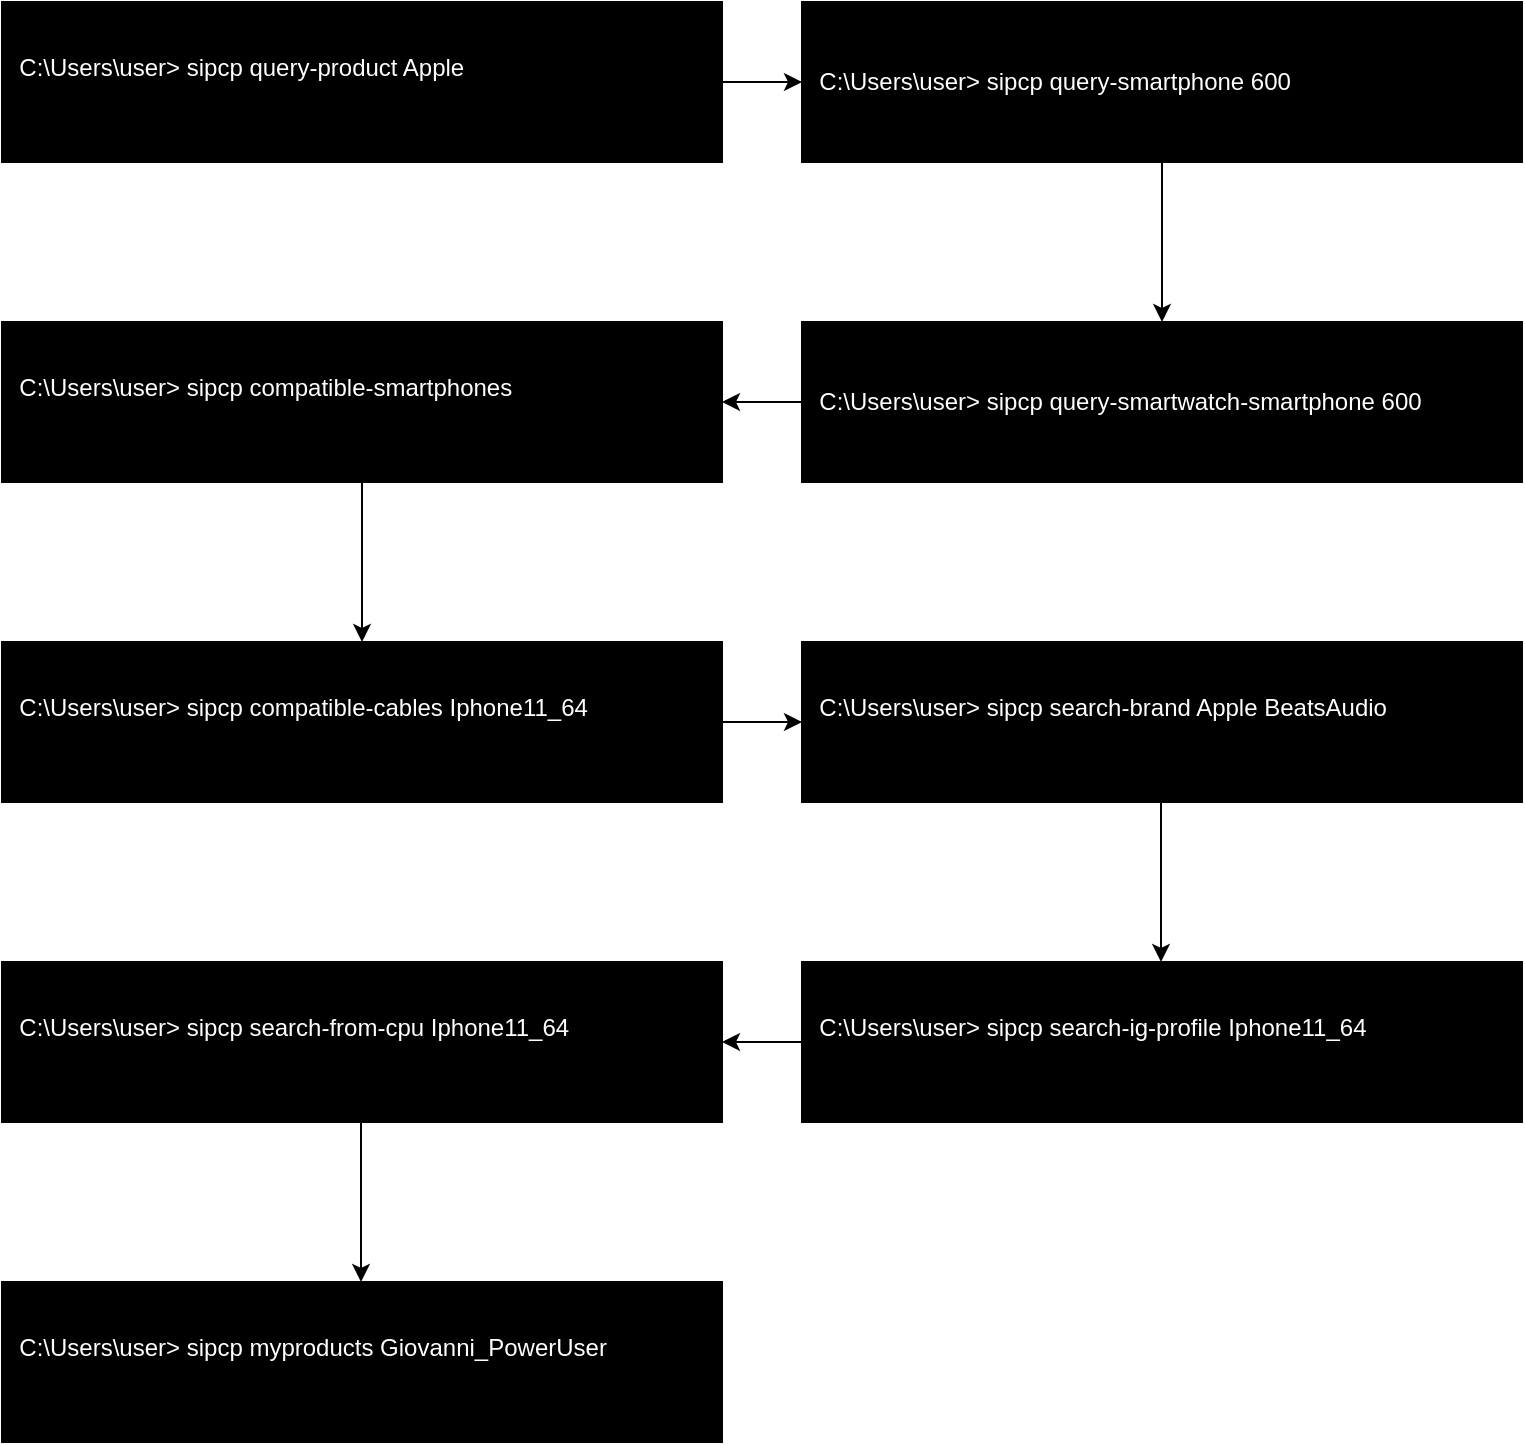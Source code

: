 <mxfile version="14.1.8" type="device"><diagram id="3WdLC3yyOcZU6s8zrqae" name="Page-1"><mxGraphModel dx="1024" dy="601" grid="1" gridSize="10" guides="1" tooltips="1" connect="1" arrows="1" fold="1" page="1" pageScale="1" pageWidth="827" pageHeight="1169" math="0" shadow="0"><root><mxCell id="0"/><mxCell id="1" parent="0"/><mxCell id="apRsZ_nj7lVkI67IfyTy-1" value="&amp;nbsp; C:\Users\user&amp;gt;&amp;nbsp;sipcp query-product Apple&amp;nbsp;&lt;br&gt;&lt;br&gt;" style="rounded=0;whiteSpace=wrap;html=1;fillColor=#000000;fontColor=#FFFFFF;align=left;" parent="1" vertex="1"><mxGeometry x="40" y="40" width="360" height="80" as="geometry"/></mxCell><mxCell id="apRsZ_nj7lVkI67IfyTy-3" value="&amp;nbsp; C:\Users\user&amp;gt;&amp;nbsp;sipcp query-smartphone 600&lt;br&gt;" style="rounded=0;whiteSpace=wrap;html=1;fillColor=#000000;fontColor=#FFFFFF;align=left;" parent="1" vertex="1"><mxGeometry x="440" y="40" width="360" height="80" as="geometry"/></mxCell><mxCell id="apRsZ_nj7lVkI67IfyTy-4" value="" style="endArrow=classic;html=1;fontColor=#FFFFFF;exitX=1;exitY=0.5;exitDx=0;exitDy=0;entryX=0;entryY=0.5;entryDx=0;entryDy=0;" parent="1" source="apRsZ_nj7lVkI67IfyTy-1" target="apRsZ_nj7lVkI67IfyTy-3" edge="1"><mxGeometry width="50" height="50" relative="1" as="geometry"><mxPoint x="390" y="70" as="sourcePoint"/><mxPoint x="440" y="20" as="targetPoint"/></mxGeometry></mxCell><mxCell id="apRsZ_nj7lVkI67IfyTy-5" value="" style="endArrow=classic;html=1;fontColor=#FFFFFF;exitX=0.5;exitY=1;exitDx=0;exitDy=0;entryX=0.5;entryY=0;entryDx=0;entryDy=0;" parent="1" source="apRsZ_nj7lVkI67IfyTy-3" target="apRsZ_nj7lVkI67IfyTy-6" edge="1"><mxGeometry width="50" height="50" relative="1" as="geometry"><mxPoint x="370" y="90" as="sourcePoint"/><mxPoint x="660" y="200" as="targetPoint"/></mxGeometry></mxCell><mxCell id="apRsZ_nj7lVkI67IfyTy-6" value="&amp;nbsp; C:\Users\user&amp;gt;&amp;nbsp;sipcp query-smartwatch-smartphone 600&lt;br&gt;" style="rounded=0;whiteSpace=wrap;html=1;fillColor=#000000;fontColor=#FFFFFF;align=left;" parent="1" vertex="1"><mxGeometry x="440" y="200" width="360" height="80" as="geometry"/></mxCell><mxCell id="apRsZ_nj7lVkI67IfyTy-7" value="&amp;nbsp; C:\Users\user&amp;gt;&amp;nbsp;sipcp compatible-smartphones&lt;br&gt;&lt;br&gt;" style="rounded=0;whiteSpace=wrap;html=1;fillColor=#000000;fontColor=#FFFFFF;align=left;" parent="1" vertex="1"><mxGeometry x="40" y="200" width="360" height="80" as="geometry"/></mxCell><mxCell id="apRsZ_nj7lVkI67IfyTy-8" value="" style="endArrow=classic;html=1;fontColor=#FFFFFF;exitX=0;exitY=0.5;exitDx=0;exitDy=0;entryX=1;entryY=0.5;entryDx=0;entryDy=0;" parent="1" source="apRsZ_nj7lVkI67IfyTy-6" target="apRsZ_nj7lVkI67IfyTy-7" edge="1"><mxGeometry width="50" height="50" relative="1" as="geometry"><mxPoint x="330" y="90" as="sourcePoint"/><mxPoint x="490" y="90" as="targetPoint"/></mxGeometry></mxCell><mxCell id="apRsZ_nj7lVkI67IfyTy-9" value="" style="endArrow=classic;html=1;fontColor=#FFFFFF;exitX=0.5;exitY=1;exitDx=0;exitDy=0;entryX=0.5;entryY=0;entryDx=0;entryDy=0;" parent="1" source="apRsZ_nj7lVkI67IfyTy-7" target="apRsZ_nj7lVkI67IfyTy-10" edge="1"><mxGeometry width="50" height="50" relative="1" as="geometry"><mxPoint x="179.5" y="280" as="sourcePoint"/><mxPoint x="179.5" y="360" as="targetPoint"/></mxGeometry></mxCell><mxCell id="apRsZ_nj7lVkI67IfyTy-10" value="&amp;nbsp; C:\Users\user&amp;gt; sipcp compatible-cables Iphone11_64&lt;br&gt;&lt;br&gt;" style="rounded=0;whiteSpace=wrap;html=1;fillColor=#000000;fontColor=#FFFFFF;align=left;" parent="1" vertex="1"><mxGeometry x="40" y="360" width="360" height="80" as="geometry"/></mxCell><mxCell id="apRsZ_nj7lVkI67IfyTy-11" value="&amp;nbsp; C:\Users\user&amp;gt; sipcp search-brand Apple BeatsAudio&lt;br&gt;&lt;br&gt;" style="rounded=0;whiteSpace=wrap;html=1;fillColor=#000000;fontColor=#FFFFFF;align=left;" parent="1" vertex="1"><mxGeometry x="440" y="360" width="360" height="80" as="geometry"/></mxCell><mxCell id="apRsZ_nj7lVkI67IfyTy-12" value="" style="endArrow=classic;html=1;fontColor=#FFFFFF;exitX=1;exitY=0.5;exitDx=0;exitDy=0;entryX=0;entryY=0.5;entryDx=0;entryDy=0;" parent="1" source="apRsZ_nj7lVkI67IfyTy-10" target="apRsZ_nj7lVkI67IfyTy-11" edge="1"><mxGeometry width="50" height="50" relative="1" as="geometry"><mxPoint x="390" y="390" as="sourcePoint"/><mxPoint x="440" y="340" as="targetPoint"/></mxGeometry></mxCell><mxCell id="apRsZ_nj7lVkI67IfyTy-13" value="&amp;nbsp; C:\Users\user&amp;gt; sipcp search-ig-profile Iphone11_64&lt;br&gt;&lt;br&gt;" style="rounded=0;whiteSpace=wrap;html=1;fillColor=#000000;fontColor=#FFFFFF;align=left;" parent="1" vertex="1"><mxGeometry x="440" y="520" width="360" height="80" as="geometry"/></mxCell><mxCell id="apRsZ_nj7lVkI67IfyTy-14" value="&amp;nbsp; C:\Users\user&amp;gt; sipcp search-from-cpu Iphone11_64&lt;br&gt;&lt;br&gt;" style="rounded=0;whiteSpace=wrap;html=1;fillColor=#000000;fontColor=#FFFFFF;align=left;" parent="1" vertex="1"><mxGeometry x="40" y="520" width="360" height="80" as="geometry"/></mxCell><mxCell id="apRsZ_nj7lVkI67IfyTy-15" value="" style="endArrow=classic;html=1;fontColor=#FFFFFF;exitX=0;exitY=0.5;exitDx=0;exitDy=0;entryX=1;entryY=0.5;entryDx=0;entryDy=0;" parent="1" source="apRsZ_nj7lVkI67IfyTy-13" target="apRsZ_nj7lVkI67IfyTy-14" edge="1"><mxGeometry width="50" height="50" relative="1" as="geometry"><mxPoint x="330" y="410" as="sourcePoint"/><mxPoint x="490" y="410" as="targetPoint"/></mxGeometry></mxCell><mxCell id="apRsZ_nj7lVkI67IfyTy-16" value="" style="endArrow=classic;html=1;fontColor=#FFFFFF;exitX=0.5;exitY=1;exitDx=0;exitDy=0;" parent="1" edge="1"><mxGeometry width="50" height="50" relative="1" as="geometry"><mxPoint x="219.5" y="600" as="sourcePoint"/><mxPoint x="219.5" y="680" as="targetPoint"/></mxGeometry></mxCell><mxCell id="apRsZ_nj7lVkI67IfyTy-17" value="&amp;nbsp; C:\Users\user&amp;gt; sipcp myproducts Giovanni_PowerUser&lt;br&gt;&lt;br&gt;" style="rounded=0;whiteSpace=wrap;html=1;fillColor=#000000;fontColor=#FFFFFF;align=left;" parent="1" vertex="1"><mxGeometry x="40" y="680" width="360" height="80" as="geometry"/></mxCell><mxCell id="apRsZ_nj7lVkI67IfyTy-18" value="" style="endArrow=classic;html=1;fontColor=#FFFFFF;exitX=0.5;exitY=1;exitDx=0;exitDy=0;" parent="1" edge="1"><mxGeometry width="50" height="50" relative="1" as="geometry"><mxPoint x="619.5" y="440" as="sourcePoint"/><mxPoint x="619.5" y="520" as="targetPoint"/></mxGeometry></mxCell></root></mxGraphModel></diagram></mxfile>